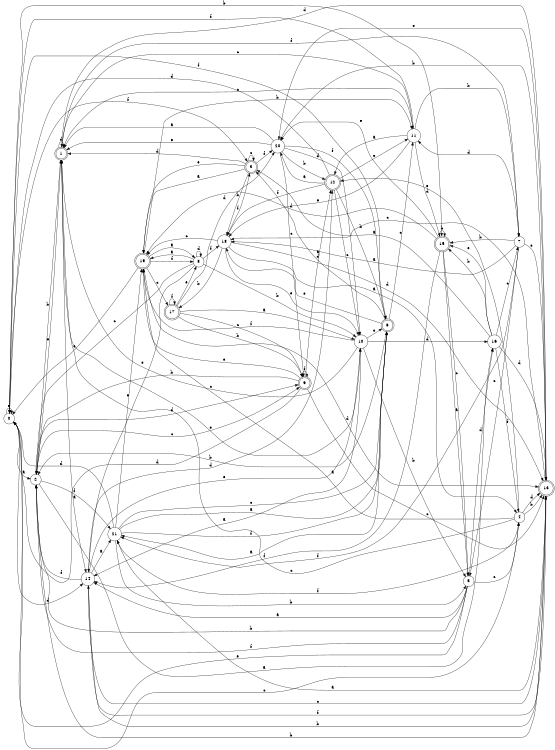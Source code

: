 digraph n18_8 {
__start0 [label="" shape="none"];

rankdir=LR;
size="8,5";

s0 [style="filled", color="black", fillcolor="white" shape="circle", label="0"];
s1 [style="rounded,filled", color="black", fillcolor="white" shape="doublecircle", label="1"];
s2 [style="filled", color="black", fillcolor="white" shape="circle", label="2"];
s3 [style="rounded,filled", color="black", fillcolor="white" shape="doublecircle", label="3"];
s4 [style="filled", color="black", fillcolor="white" shape="circle", label="4"];
s5 [style="filled", color="black", fillcolor="white" shape="circle", label="5"];
s6 [style="rounded,filled", color="black", fillcolor="white" shape="doublecircle", label="6"];
s7 [style="filled", color="black", fillcolor="white" shape="circle", label="7"];
s8 [style="filled", color="black", fillcolor="white" shape="circle", label="8"];
s9 [style="rounded,filled", color="black", fillcolor="white" shape="doublecircle", label="9"];
s10 [style="filled", color="black", fillcolor="white" shape="circle", label="10"];
s11 [style="filled", color="black", fillcolor="white" shape="circle", label="11"];
s12 [style="rounded,filled", color="black", fillcolor="white" shape="doublecircle", label="12"];
s13 [style="rounded,filled", color="black", fillcolor="white" shape="doublecircle", label="13"];
s14 [style="filled", color="black", fillcolor="white" shape="circle", label="14"];
s15 [style="rounded,filled", color="black", fillcolor="white" shape="doublecircle", label="15"];
s16 [style="filled", color="black", fillcolor="white" shape="circle", label="16"];
s17 [style="rounded,filled", color="black", fillcolor="white" shape="doublecircle", label="17"];
s18 [style="filled", color="black", fillcolor="white" shape="circle", label="18"];
s19 [style="rounded,filled", color="black", fillcolor="white" shape="doublecircle", label="19"];
s20 [style="filled", color="black", fillcolor="white" shape="circle", label="20"];
s21 [style="filled", color="black", fillcolor="white" shape="circle", label="21"];
s0 -> s2 [label="a"];
s0 -> s15 [label="b"];
s0 -> s4 [label="c"];
s0 -> s14 [label="d"];
s0 -> s0 [label="e"];
s0 -> s3 [label="f"];
s1 -> s14 [label="a"];
s1 -> s2 [label="b"];
s1 -> s11 [label="c"];
s1 -> s1 [label="d"];
s1 -> s10 [label="e"];
s1 -> s7 [label="f"];
s2 -> s16 [label="a"];
s2 -> s13 [label="b"];
s2 -> s9 [label="c"];
s2 -> s9 [label="d"];
s2 -> s1 [label="e"];
s2 -> s21 [label="f"];
s3 -> s19 [label="a"];
s3 -> s18 [label="b"];
s3 -> s3 [label="c"];
s3 -> s1 [label="d"];
s3 -> s19 [label="e"];
s3 -> s20 [label="f"];
s4 -> s19 [label="a"];
s4 -> s13 [label="b"];
s4 -> s1 [label="c"];
s4 -> s13 [label="d"];
s4 -> s12 [label="e"];
s4 -> s21 [label="f"];
s5 -> s14 [label="a"];
s5 -> s2 [label="b"];
s5 -> s4 [label="c"];
s5 -> s16 [label="d"];
s5 -> s0 [label="e"];
s5 -> s2 [label="f"];
s6 -> s21 [label="a"];
s6 -> s2 [label="b"];
s6 -> s11 [label="c"];
s6 -> s3 [label="d"];
s6 -> s18 [label="e"];
s6 -> s0 [label="f"];
s7 -> s18 [label="a"];
s7 -> s15 [label="b"];
s7 -> s5 [label="c"];
s7 -> s11 [label="d"];
s7 -> s13 [label="e"];
s7 -> s21 [label="f"];
s8 -> s19 [label="a"];
s8 -> s10 [label="b"];
s8 -> s2 [label="c"];
s8 -> s8 [label="d"];
s8 -> s14 [label="e"];
s8 -> s18 [label="f"];
s9 -> s12 [label="a"];
s9 -> s2 [label="b"];
s9 -> s13 [label="c"];
s9 -> s0 [label="d"];
s9 -> s19 [label="e"];
s9 -> s9 [label="f"];
s10 -> s14 [label="a"];
s10 -> s5 [label="b"];
s10 -> s1 [label="c"];
s10 -> s16 [label="d"];
s10 -> s6 [label="e"];
s10 -> s19 [label="f"];
s11 -> s12 [label="a"];
s11 -> s7 [label="b"];
s11 -> s1 [label="c"];
s11 -> s15 [label="d"];
s11 -> s18 [label="e"];
s11 -> s0 [label="f"];
s12 -> s20 [label="a"];
s12 -> s6 [label="b"];
s12 -> s10 [label="c"];
s12 -> s0 [label="d"];
s12 -> s11 [label="e"];
s12 -> s18 [label="f"];
s13 -> s21 [label="a"];
s13 -> s20 [label="b"];
s13 -> s18 [label="c"];
s13 -> s1 [label="d"];
s13 -> s20 [label="e"];
s13 -> s14 [label="f"];
s14 -> s21 [label="a"];
s14 -> s13 [label="b"];
s14 -> s13 [label="c"];
s14 -> s12 [label="d"];
s14 -> s10 [label="e"];
s14 -> s2 [label="f"];
s15 -> s5 [label="a"];
s15 -> s15 [label="b"];
s15 -> s5 [label="c"];
s15 -> s19 [label="d"];
s15 -> s20 [label="e"];
s15 -> s14 [label="f"];
s16 -> s3 [label="a"];
s16 -> s15 [label="b"];
s16 -> s7 [label="c"];
s16 -> s13 [label="d"];
s16 -> s15 [label="e"];
s16 -> s4 [label="f"];
s17 -> s10 [label="a"];
s17 -> s9 [label="b"];
s17 -> s9 [label="c"];
s17 -> s20 [label="d"];
s17 -> s8 [label="e"];
s17 -> s17 [label="f"];
s18 -> s4 [label="a"];
s18 -> s17 [label="b"];
s18 -> s19 [label="c"];
s18 -> s13 [label="d"];
s18 -> s10 [label="e"];
s18 -> s3 [label="f"];
s19 -> s8 [label="a"];
s19 -> s11 [label="b"];
s19 -> s17 [label="c"];
s19 -> s13 [label="d"];
s19 -> s0 [label="e"];
s19 -> s8 [label="f"];
s20 -> s1 [label="a"];
s20 -> s12 [label="b"];
s20 -> s9 [label="c"];
s20 -> s10 [label="d"];
s20 -> s1 [label="e"];
s20 -> s6 [label="f"];
s21 -> s6 [label="a"];
s21 -> s5 [label="b"];
s21 -> s6 [label="c"];
s21 -> s0 [label="d"];
s21 -> s19 [label="e"];
s21 -> s6 [label="f"];

}